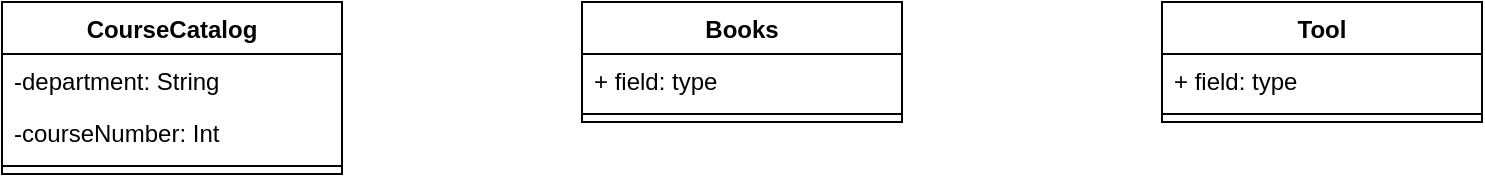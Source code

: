 <mxfile version="26.0.10">
  <diagram name="Page-1" id="hUP5N3kPyDkCxqBFDIdw">
    <mxGraphModel dx="1101" dy="630" grid="1" gridSize="10" guides="1" tooltips="1" connect="1" arrows="1" fold="1" page="1" pageScale="1" pageWidth="1200" pageHeight="1600" math="0" shadow="0">
      <root>
        <mxCell id="0" />
        <mxCell id="1" parent="0" />
        <mxCell id="95arWTXIim-FXiFvW0Av-1" value="CourseCatalog" style="swimlane;fontStyle=1;align=center;verticalAlign=top;childLayout=stackLayout;horizontal=1;startSize=26;horizontalStack=0;resizeParent=1;resizeParentMax=0;resizeLast=0;collapsible=1;marginBottom=0;whiteSpace=wrap;html=1;" vertex="1" parent="1">
          <mxGeometry x="210" y="190" width="170" height="86" as="geometry" />
        </mxCell>
        <mxCell id="95arWTXIim-FXiFvW0Av-2" value="-department: String" style="text;strokeColor=none;fillColor=none;align=left;verticalAlign=top;spacingLeft=4;spacingRight=4;overflow=hidden;rotatable=0;points=[[0,0.5],[1,0.5]];portConstraint=eastwest;whiteSpace=wrap;html=1;" vertex="1" parent="95arWTXIim-FXiFvW0Av-1">
          <mxGeometry y="26" width="170" height="26" as="geometry" />
        </mxCell>
        <mxCell id="95arWTXIim-FXiFvW0Av-5" value="-courseNumber: Int" style="text;strokeColor=none;fillColor=none;align=left;verticalAlign=top;spacingLeft=4;spacingRight=4;overflow=hidden;rotatable=0;points=[[0,0.5],[1,0.5]];portConstraint=eastwest;whiteSpace=wrap;html=1;" vertex="1" parent="95arWTXIim-FXiFvW0Av-1">
          <mxGeometry y="52" width="170" height="26" as="geometry" />
        </mxCell>
        <mxCell id="95arWTXIim-FXiFvW0Av-3" value="" style="line;strokeWidth=1;fillColor=none;align=left;verticalAlign=middle;spacingTop=-1;spacingLeft=3;spacingRight=3;rotatable=0;labelPosition=right;points=[];portConstraint=eastwest;strokeColor=inherit;" vertex="1" parent="95arWTXIim-FXiFvW0Av-1">
          <mxGeometry y="78" width="170" height="8" as="geometry" />
        </mxCell>
        <mxCell id="95arWTXIim-FXiFvW0Av-6" value="Books" style="swimlane;fontStyle=1;align=center;verticalAlign=top;childLayout=stackLayout;horizontal=1;startSize=26;horizontalStack=0;resizeParent=1;resizeParentMax=0;resizeLast=0;collapsible=1;marginBottom=0;whiteSpace=wrap;html=1;" vertex="1" parent="1">
          <mxGeometry x="500" y="190" width="160" height="60" as="geometry" />
        </mxCell>
        <mxCell id="95arWTXIim-FXiFvW0Av-7" value="+ field: type" style="text;strokeColor=none;fillColor=none;align=left;verticalAlign=top;spacingLeft=4;spacingRight=4;overflow=hidden;rotatable=0;points=[[0,0.5],[1,0.5]];portConstraint=eastwest;whiteSpace=wrap;html=1;" vertex="1" parent="95arWTXIim-FXiFvW0Av-6">
          <mxGeometry y="26" width="160" height="26" as="geometry" />
        </mxCell>
        <mxCell id="95arWTXIim-FXiFvW0Av-8" value="" style="line;strokeWidth=1;fillColor=none;align=left;verticalAlign=middle;spacingTop=-1;spacingLeft=3;spacingRight=3;rotatable=0;labelPosition=right;points=[];portConstraint=eastwest;strokeColor=inherit;" vertex="1" parent="95arWTXIim-FXiFvW0Av-6">
          <mxGeometry y="52" width="160" height="8" as="geometry" />
        </mxCell>
        <mxCell id="95arWTXIim-FXiFvW0Av-10" value="Tool" style="swimlane;fontStyle=1;align=center;verticalAlign=top;childLayout=stackLayout;horizontal=1;startSize=26;horizontalStack=0;resizeParent=1;resizeParentMax=0;resizeLast=0;collapsible=1;marginBottom=0;whiteSpace=wrap;html=1;" vertex="1" parent="1">
          <mxGeometry x="790" y="190" width="160" height="60" as="geometry" />
        </mxCell>
        <mxCell id="95arWTXIim-FXiFvW0Av-11" value="+ field: type" style="text;strokeColor=none;fillColor=none;align=left;verticalAlign=top;spacingLeft=4;spacingRight=4;overflow=hidden;rotatable=0;points=[[0,0.5],[1,0.5]];portConstraint=eastwest;whiteSpace=wrap;html=1;" vertex="1" parent="95arWTXIim-FXiFvW0Av-10">
          <mxGeometry y="26" width="160" height="26" as="geometry" />
        </mxCell>
        <mxCell id="95arWTXIim-FXiFvW0Av-12" value="" style="line;strokeWidth=1;fillColor=none;align=left;verticalAlign=middle;spacingTop=-1;spacingLeft=3;spacingRight=3;rotatable=0;labelPosition=right;points=[];portConstraint=eastwest;strokeColor=inherit;" vertex="1" parent="95arWTXIim-FXiFvW0Av-10">
          <mxGeometry y="52" width="160" height="8" as="geometry" />
        </mxCell>
      </root>
    </mxGraphModel>
  </diagram>
</mxfile>
